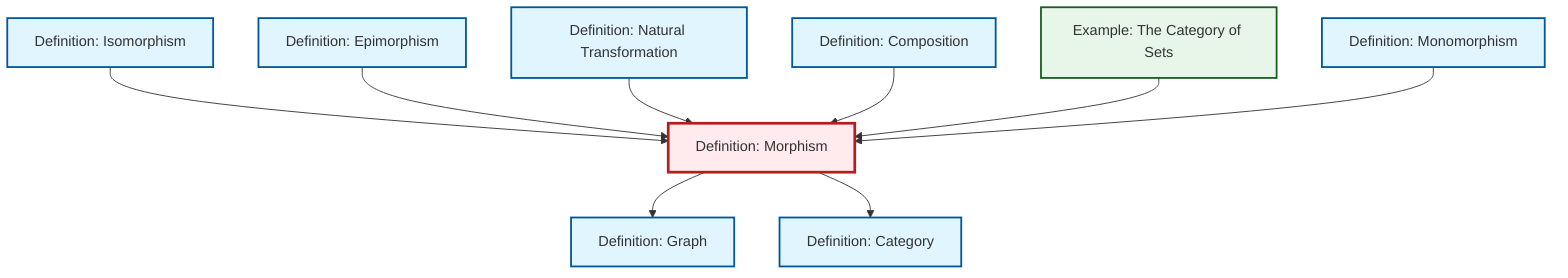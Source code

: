 graph TD
    classDef definition fill:#e1f5fe,stroke:#01579b,stroke-width:2px
    classDef theorem fill:#f3e5f5,stroke:#4a148c,stroke-width:2px
    classDef axiom fill:#fff3e0,stroke:#e65100,stroke-width:2px
    classDef example fill:#e8f5e9,stroke:#1b5e20,stroke-width:2px
    classDef current fill:#ffebee,stroke:#b71c1c,stroke-width:3px
    def-morphism["Definition: Morphism"]:::definition
    def-epimorphism["Definition: Epimorphism"]:::definition
    def-composition["Definition: Composition"]:::definition
    def-isomorphism["Definition: Isomorphism"]:::definition
    def-natural-transformation["Definition: Natural Transformation"]:::definition
    ex-set-category["Example: The Category of Sets"]:::example
    def-category["Definition: Category"]:::definition
    def-monomorphism["Definition: Monomorphism"]:::definition
    def-graph["Definition: Graph"]:::definition
    def-morphism --> def-graph
    def-isomorphism --> def-morphism
    def-epimorphism --> def-morphism
    def-morphism --> def-category
    def-natural-transformation --> def-morphism
    def-composition --> def-morphism
    ex-set-category --> def-morphism
    def-monomorphism --> def-morphism
    class def-morphism current